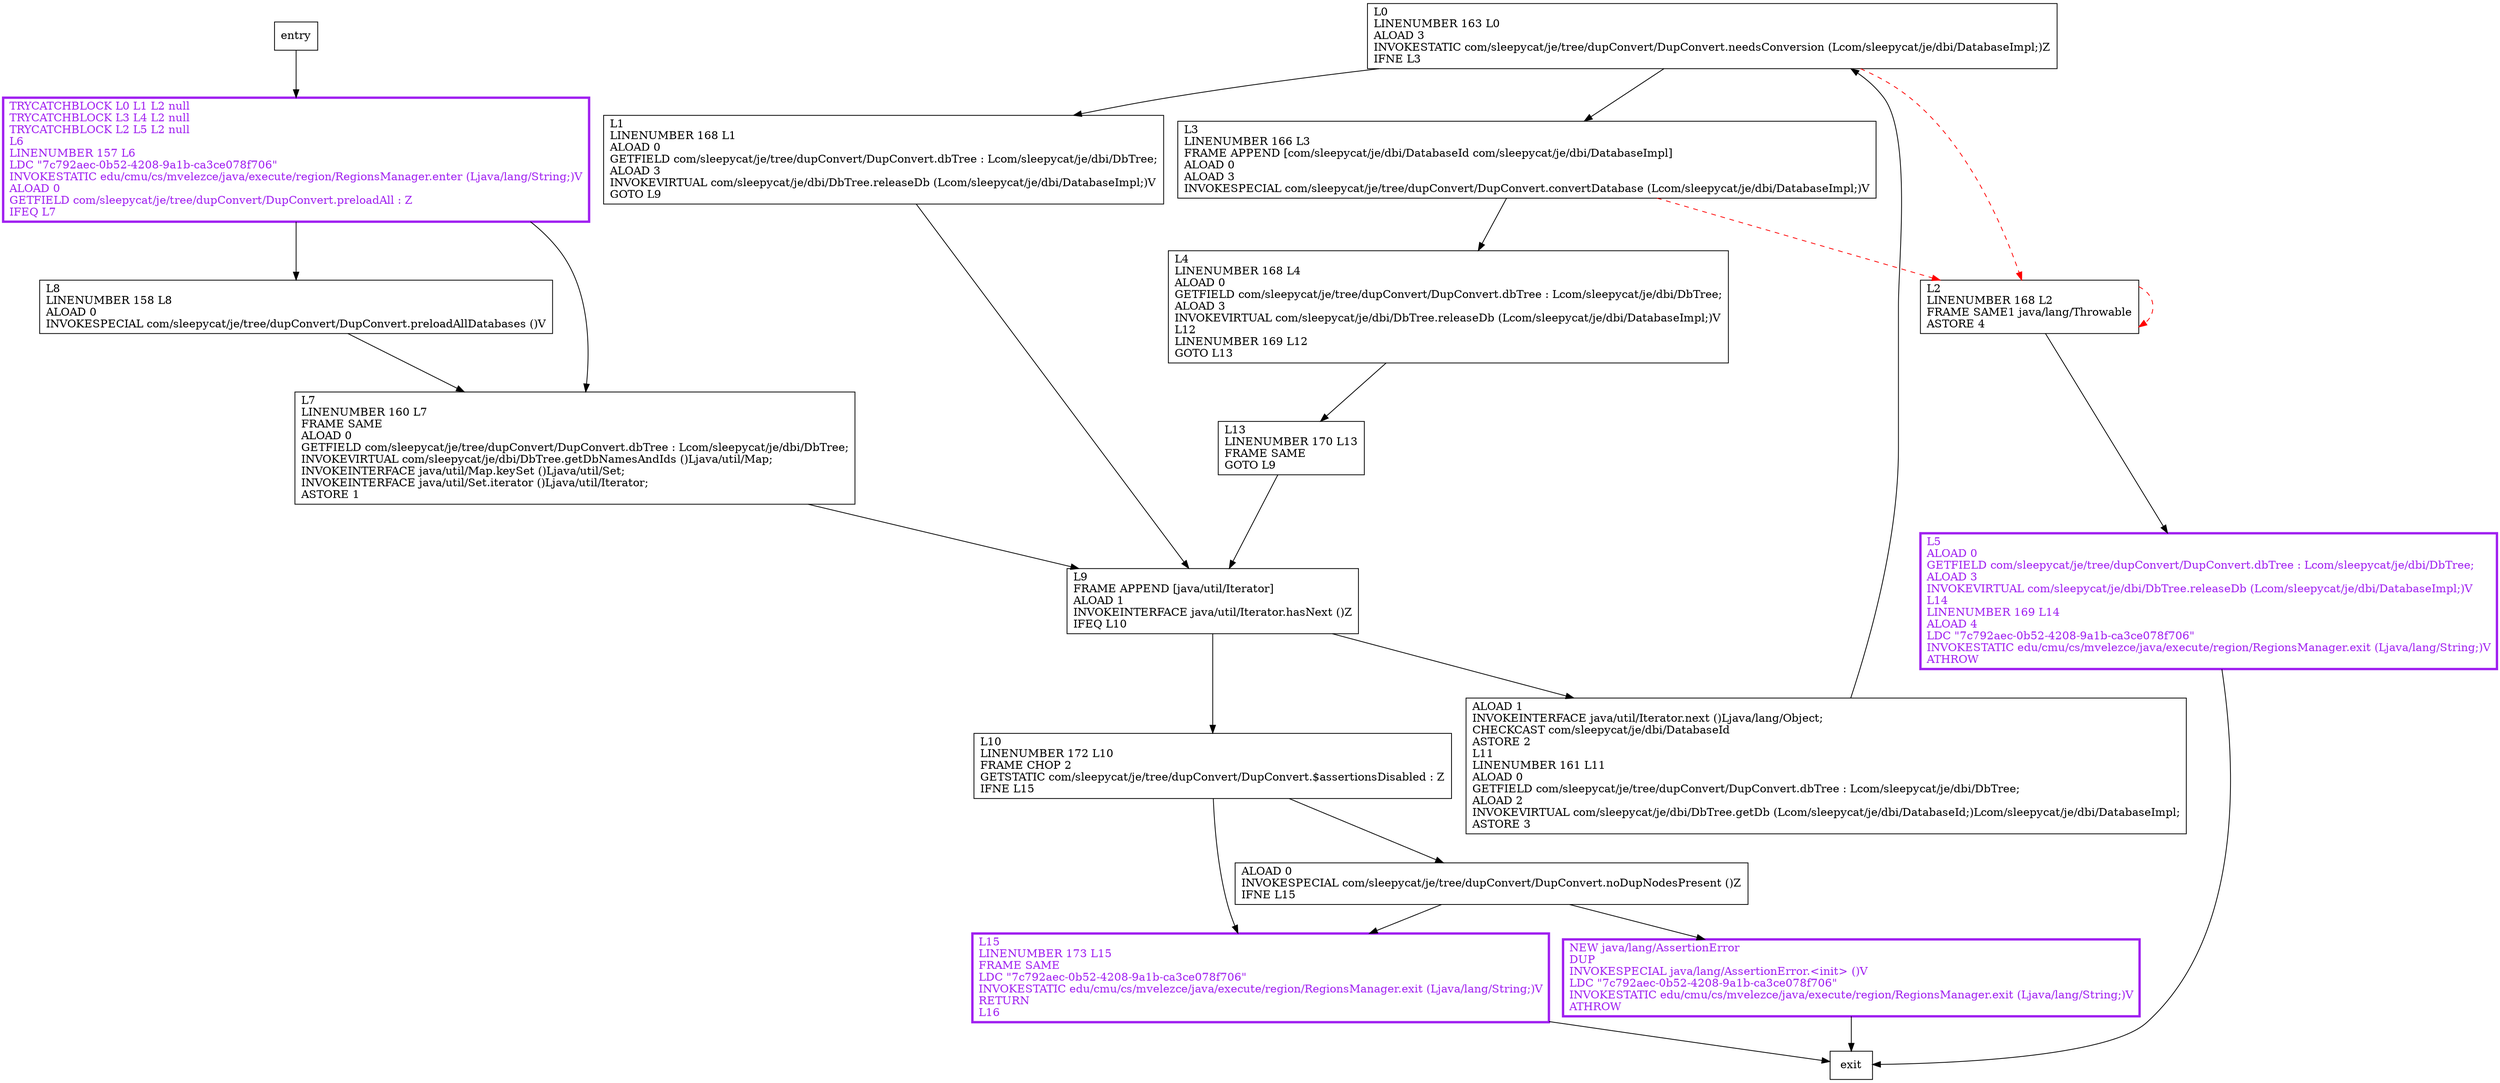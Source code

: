digraph convertDatabases {
node [shape=record];
2136817499 [label="L15\lLINENUMBER 173 L15\lFRAME SAME\lLDC \"7c792aec-0b52-4208-9a1b-ca3ce078f706\"\lINVOKESTATIC edu/cmu/cs/mvelezce/java/execute/region/RegionsManager.exit (Ljava/lang/String;)V\lRETURN\lL16\l"];
591274347 [label="TRYCATCHBLOCK L0 L1 L2 null\lTRYCATCHBLOCK L3 L4 L2 null\lTRYCATCHBLOCK L2 L5 L2 null\lL6\lLINENUMBER 157 L6\lLDC \"7c792aec-0b52-4208-9a1b-ca3ce078f706\"\lINVOKESTATIC edu/cmu/cs/mvelezce/java/execute/region/RegionsManager.enter (Ljava/lang/String;)V\lALOAD 0\lGETFIELD com/sleepycat/je/tree/dupConvert/DupConvert.preloadAll : Z\lIFEQ L7\l"];
921469252 [label="L1\lLINENUMBER 168 L1\lALOAD 0\lGETFIELD com/sleepycat/je/tree/dupConvert/DupConvert.dbTree : Lcom/sleepycat/je/dbi/DbTree;\lALOAD 3\lINVOKEVIRTUAL com/sleepycat/je/dbi/DbTree.releaseDb (Lcom/sleepycat/je/dbi/DatabaseImpl;)V\lGOTO L9\l"];
881445207 [label="ALOAD 1\lINVOKEINTERFACE java/util/Iterator.next ()Ljava/lang/Object;\lCHECKCAST com/sleepycat/je/dbi/DatabaseId\lASTORE 2\lL11\lLINENUMBER 161 L11\lALOAD 0\lGETFIELD com/sleepycat/je/tree/dupConvert/DupConvert.dbTree : Lcom/sleepycat/je/dbi/DbTree;\lALOAD 2\lINVOKEVIRTUAL com/sleepycat/je/dbi/DbTree.getDb (Lcom/sleepycat/je/dbi/DatabaseId;)Lcom/sleepycat/je/dbi/DatabaseImpl;\lASTORE 3\l"];
390754476 [label="L10\lLINENUMBER 172 L10\lFRAME CHOP 2\lGETSTATIC com/sleepycat/je/tree/dupConvert/DupConvert.$assertionsDisabled : Z\lIFNE L15\l"];
1809948949 [label="L0\lLINENUMBER 163 L0\lALOAD 3\lINVOKESTATIC com/sleepycat/je/tree/dupConvert/DupConvert.needsConversion (Lcom/sleepycat/je/dbi/DatabaseImpl;)Z\lIFNE L3\l"];
836078897 [label="L13\lLINENUMBER 170 L13\lFRAME SAME\lGOTO L9\l"];
1150047922 [label="L8\lLINENUMBER 158 L8\lALOAD 0\lINVOKESPECIAL com/sleepycat/je/tree/dupConvert/DupConvert.preloadAllDatabases ()V\l"];
1281222565 [label="L7\lLINENUMBER 160 L7\lFRAME SAME\lALOAD 0\lGETFIELD com/sleepycat/je/tree/dupConvert/DupConvert.dbTree : Lcom/sleepycat/je/dbi/DbTree;\lINVOKEVIRTUAL com/sleepycat/je/dbi/DbTree.getDbNamesAndIds ()Ljava/util/Map;\lINVOKEINTERFACE java/util/Map.keySet ()Ljava/util/Set;\lINVOKEINTERFACE java/util/Set.iterator ()Ljava/util/Iterator;\lASTORE 1\l"];
2124278371 [label="L4\lLINENUMBER 168 L4\lALOAD 0\lGETFIELD com/sleepycat/je/tree/dupConvert/DupConvert.dbTree : Lcom/sleepycat/je/dbi/DbTree;\lALOAD 3\lINVOKEVIRTUAL com/sleepycat/je/dbi/DbTree.releaseDb (Lcom/sleepycat/je/dbi/DatabaseImpl;)V\lL12\lLINENUMBER 169 L12\lGOTO L13\l"];
403835261 [label="L3\lLINENUMBER 166 L3\lFRAME APPEND [com/sleepycat/je/dbi/DatabaseId com/sleepycat/je/dbi/DatabaseImpl]\lALOAD 0\lALOAD 3\lINVOKESPECIAL com/sleepycat/je/tree/dupConvert/DupConvert.convertDatabase (Lcom/sleepycat/je/dbi/DatabaseImpl;)V\l"];
1249201185 [label="L2\lLINENUMBER 168 L2\lFRAME SAME1 java/lang/Throwable\lASTORE 4\l"];
749314645 [label="L5\lALOAD 0\lGETFIELD com/sleepycat/je/tree/dupConvert/DupConvert.dbTree : Lcom/sleepycat/je/dbi/DbTree;\lALOAD 3\lINVOKEVIRTUAL com/sleepycat/je/dbi/DbTree.releaseDb (Lcom/sleepycat/je/dbi/DatabaseImpl;)V\lL14\lLINENUMBER 169 L14\lALOAD 4\lLDC \"7c792aec-0b52-4208-9a1b-ca3ce078f706\"\lINVOKESTATIC edu/cmu/cs/mvelezce/java/execute/region/RegionsManager.exit (Ljava/lang/String;)V\lATHROW\l"];
1106201990 [label="NEW java/lang/AssertionError\lDUP\lINVOKESPECIAL java/lang/AssertionError.\<init\> ()V\lLDC \"7c792aec-0b52-4208-9a1b-ca3ce078f706\"\lINVOKESTATIC edu/cmu/cs/mvelezce/java/execute/region/RegionsManager.exit (Ljava/lang/String;)V\lATHROW\l"];
1439920818 [label="L9\lFRAME APPEND [java/util/Iterator]\lALOAD 1\lINVOKEINTERFACE java/util/Iterator.hasNext ()Z\lIFEQ L10\l"];
90473110 [label="ALOAD 0\lINVOKESPECIAL com/sleepycat/je/tree/dupConvert/DupConvert.noDupNodesPresent ()Z\lIFNE L15\l"];
entry;
exit;
2136817499 -> exit
591274347 -> 1150047922
591274347 -> 1281222565
921469252 -> 1439920818
881445207 -> 1809948949
390754476 -> 2136817499
390754476 -> 90473110
1809948949 -> 921469252
1809948949 -> 403835261
1809948949 -> 1249201185 [style=dashed, color=red]
836078897 -> 1439920818
entry -> 591274347
1150047922 -> 1281222565
1281222565 -> 1439920818
2124278371 -> 836078897
403835261 -> 2124278371
403835261 -> 1249201185 [style=dashed, color=red]
1249201185 -> 749314645
1249201185 -> 1249201185 [style=dashed, color=red]
749314645 -> exit
1106201990 -> exit
1439920818 -> 881445207
1439920818 -> 390754476
90473110 -> 2136817499
90473110 -> 1106201990
2136817499[fontcolor="purple", penwidth=3, color="purple"];
591274347[fontcolor="purple", penwidth=3, color="purple"];
749314645[fontcolor="purple", penwidth=3, color="purple"];
1106201990[fontcolor="purple", penwidth=3, color="purple"];
}
